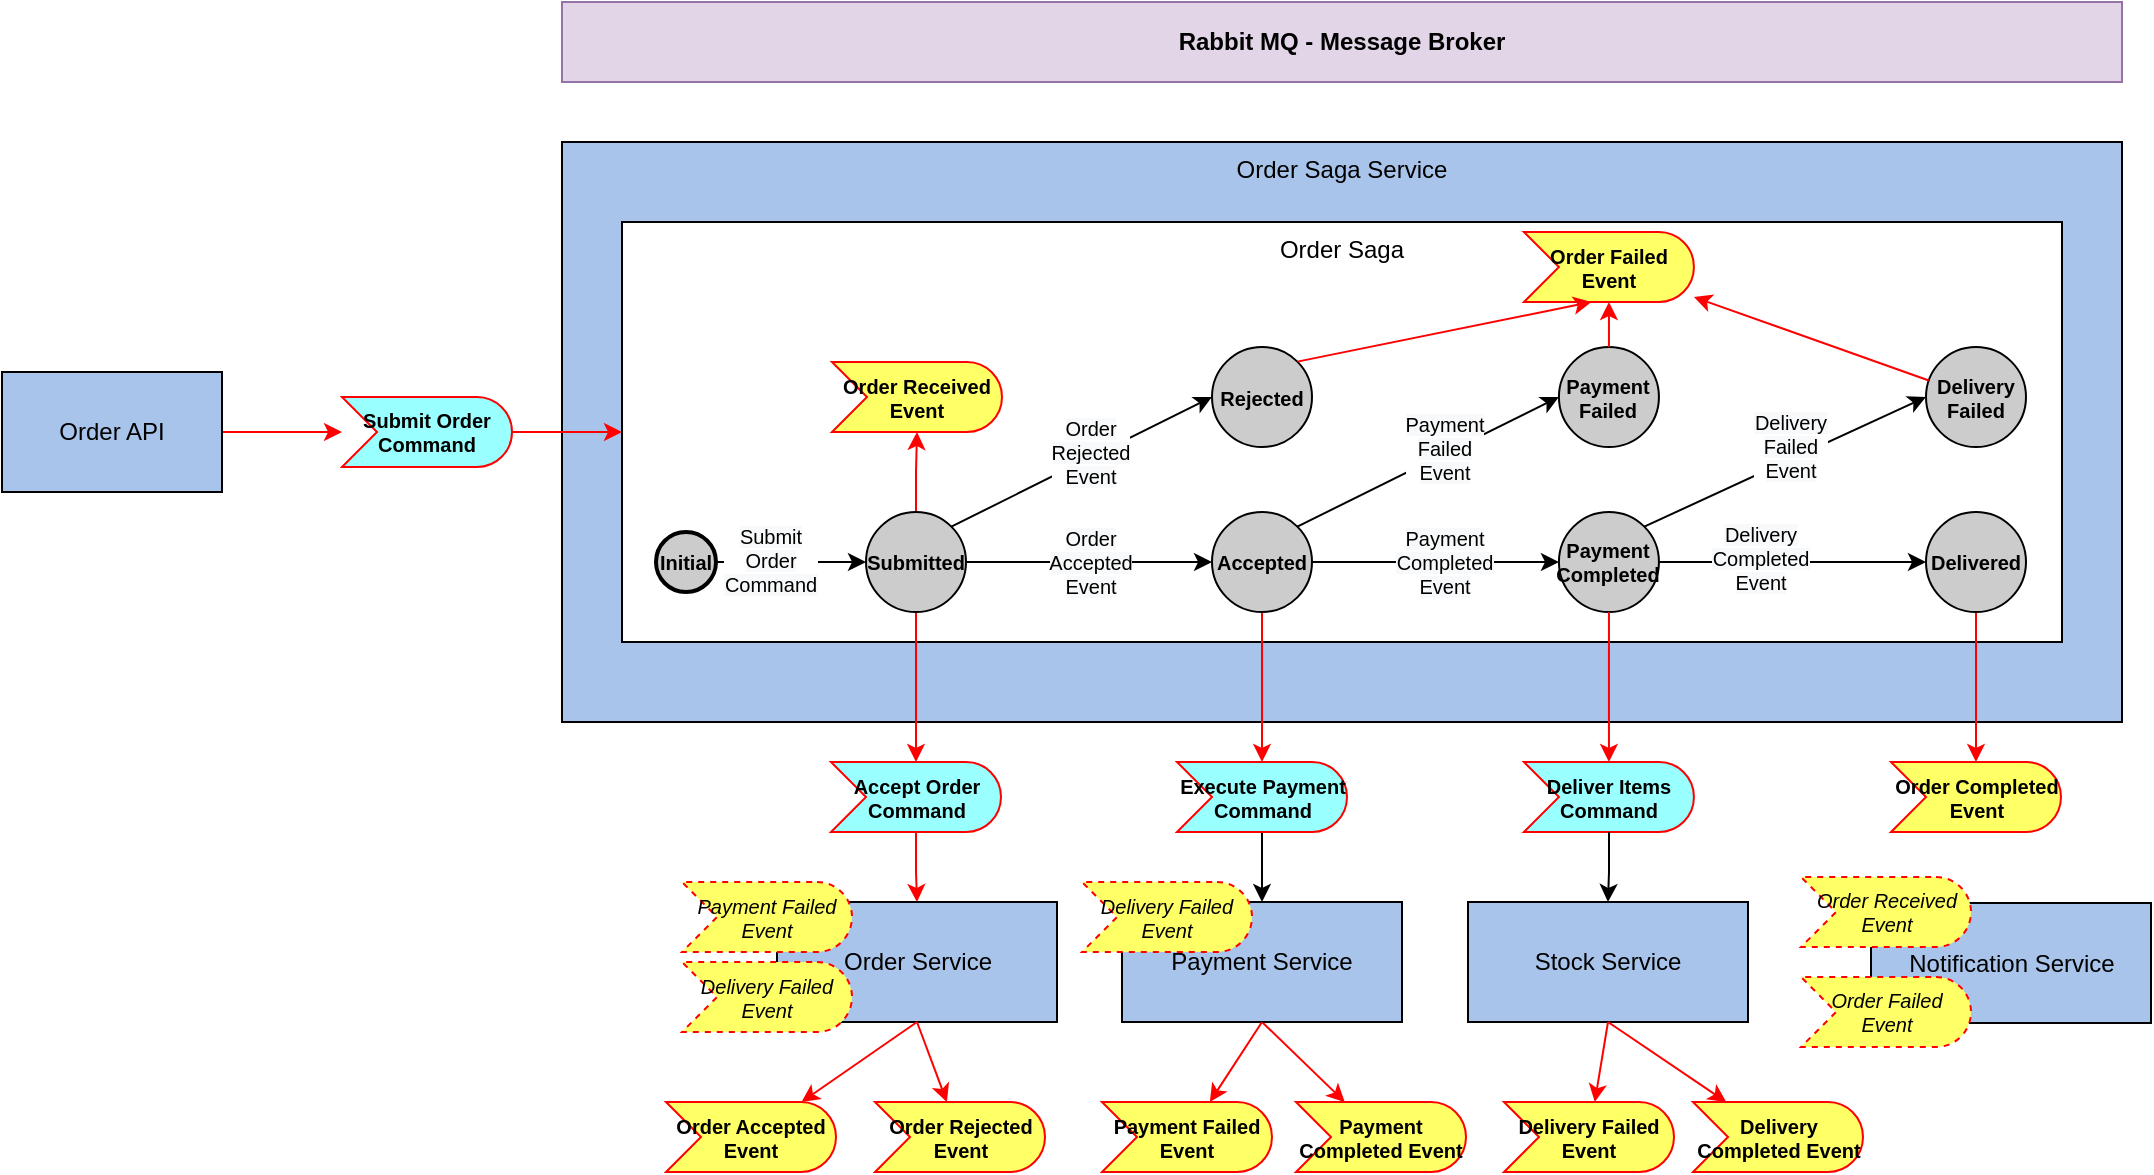 <mxfile version="12.4.2" type="device" pages="1"><diagram id="GezPKujUX3f_52H1NevE" name="Page-1"><mxGraphModel dx="1775" dy="1704" grid="1" gridSize="10" guides="1" tooltips="1" connect="1" arrows="1" fold="1" page="1" pageScale="1" pageWidth="850" pageHeight="1100" math="0" shadow="0"><root><mxCell id="0"/><mxCell id="1" parent="0"/><mxCell id="87j7KkpAVwyj7kq0tMne-2" value="Order Saga Service" style="rounded=0;whiteSpace=wrap;html=1;verticalAlign=top;fillColor=#A9C4EB;" parent="1" vertex="1"><mxGeometry x="50" y="-20" width="780" height="290" as="geometry"/></mxCell><mxCell id="87j7KkpAVwyj7kq0tMne-3" value="Order Saga" style="rounded=0;whiteSpace=wrap;html=1;verticalAlign=top;" parent="1" vertex="1"><mxGeometry x="80" y="20" width="720" height="210" as="geometry"/></mxCell><mxCell id="87j7KkpAVwyj7kq0tMne-4" value="Order Service" style="rounded=0;whiteSpace=wrap;html=1;fillColor=#A9C4EB;" parent="1" vertex="1"><mxGeometry x="157.5" y="360" width="140" height="60" as="geometry"/></mxCell><mxCell id="87j7KkpAVwyj7kq0tMne-28" value="" style="edgeStyle=orthogonalEdgeStyle;rounded=0;orthogonalLoop=1;jettySize=auto;html=1;fontSize=10;strokeColor=#FF0000;" parent="1" source="87j7KkpAVwyj7kq0tMne-5" target="87j7KkpAVwyj7kq0tMne-27" edge="1"><mxGeometry relative="1" as="geometry"/></mxCell><mxCell id="87j7KkpAVwyj7kq0tMne-5" value="Order API" style="rounded=0;whiteSpace=wrap;html=1;fillColor=#A9C4EB;" parent="1" vertex="1"><mxGeometry x="-230" y="95" width="110" height="60" as="geometry"/></mxCell><mxCell id="87j7KkpAVwyj7kq0tMne-14" style="edgeStyle=orthogonalEdgeStyle;rounded=0;orthogonalLoop=1;jettySize=auto;html=1;exitX=0.5;exitY=1;exitDx=0;exitDy=0;fontSize=10;strokeColor=#FF0000;" parent="1" source="87j7KkpAVwyj7kq0tMne-6" target="87j7KkpAVwyj7kq0tMne-13" edge="1"><mxGeometry relative="1" as="geometry"/></mxCell><mxCell id="87j7KkpAVwyj7kq0tMne-35" value="" style="edgeStyle=orthogonalEdgeStyle;rounded=0;orthogonalLoop=1;jettySize=auto;html=1;fontSize=10;strokeColor=#FF0000;" parent="1" source="87j7KkpAVwyj7kq0tMne-6" target="87j7KkpAVwyj7kq0tMne-33" edge="1"><mxGeometry relative="1" as="geometry"><mxPoint x="227" y="85" as="targetPoint"/></mxGeometry></mxCell><mxCell id="87j7KkpAVwyj7kq0tMne-6" value="Submitted" style="ellipse;whiteSpace=wrap;html=1;aspect=fixed;fontSize=10;fillColor=#CCCCCC;fontStyle=1" parent="1" vertex="1"><mxGeometry x="202" y="165" width="50" height="50" as="geometry"/></mxCell><mxCell id="87j7KkpAVwyj7kq0tMne-10" value="" style="edgeStyle=orthogonalEdgeStyle;rounded=0;orthogonalLoop=1;jettySize=auto;html=1;" parent="1" source="87j7KkpAVwyj7kq0tMne-7" target="87j7KkpAVwyj7kq0tMne-9" edge="1"><mxGeometry relative="1" as="geometry"/></mxCell><mxCell id="87j7KkpAVwyj7kq0tMne-40" value="&lt;span style=&quot;white-space: normal; background-color: rgb(248, 249, 250);&quot;&gt;Payment Completed Event&lt;/span&gt;" style="text;html=1;align=center;verticalAlign=middle;resizable=0;points=[];;labelBackgroundColor=#ffffff;fontSize=10;fontColor=#000000;" parent="87j7KkpAVwyj7kq0tMne-10" vertex="1" connectable="0"><mxGeometry x="-0.294" y="1" relative="1" as="geometry"><mxPoint x="22" y="1" as="offset"/></mxGeometry></mxCell><mxCell id="87j7KkpAVwyj7kq0tMne-31" value="" style="edgeStyle=orthogonalEdgeStyle;rounded=0;orthogonalLoop=1;jettySize=auto;html=1;fontSize=10;strokeColor=#FF0000;" parent="1" source="87j7KkpAVwyj7kq0tMne-7" target="87j7KkpAVwyj7kq0tMne-26" edge="1"><mxGeometry relative="1" as="geometry"><mxPoint x="400" y="295" as="targetPoint"/></mxGeometry></mxCell><mxCell id="87j7KkpAVwyj7kq0tMne-7" value="Accepted" style="ellipse;whiteSpace=wrap;html=1;aspect=fixed;fontSize=10;fillColor=#CCCCCC;fontStyle=1" parent="1" vertex="1"><mxGeometry x="375" y="165" width="50" height="50" as="geometry"/></mxCell><mxCell id="87j7KkpAVwyj7kq0tMne-12" value="" style="edgeStyle=orthogonalEdgeStyle;rounded=0;orthogonalLoop=1;jettySize=auto;html=1;entryX=0;entryY=0.5;entryDx=0;entryDy=0;entryPerimeter=0;" parent="1" source="87j7KkpAVwyj7kq0tMne-9" target="87j7KkpAVwyj7kq0tMne-51" edge="1"><mxGeometry relative="1" as="geometry"><mxPoint x="680" y="190" as="targetPoint"/></mxGeometry></mxCell><mxCell id="87j7KkpAVwyj7kq0tMne-46" value="&lt;span style=&quot;white-space: normal; background-color: rgb(248, 249, 250);&quot;&gt;Delivery Completed Event&lt;/span&gt;" style="text;html=1;align=center;verticalAlign=middle;resizable=0;points=[];;labelBackgroundColor=#ffffff;fontSize=10;fontColor=#000000;" parent="87j7KkpAVwyj7kq0tMne-12" vertex="1" connectable="0"><mxGeometry x="-0.24" y="2" relative="1" as="geometry"><mxPoint as="offset"/></mxGeometry></mxCell><mxCell id="87j7KkpAVwyj7kq0tMne-9" value="Payment Completed" style="ellipse;whiteSpace=wrap;html=1;aspect=fixed;fontSize=10;fillColor=#CCCCCC;fontStyle=1" parent="1" vertex="1"><mxGeometry x="548.47" y="165" width="50" height="50" as="geometry"/></mxCell><mxCell id="87j7KkpAVwyj7kq0tMne-21" value="" style="edgeStyle=orthogonalEdgeStyle;rounded=0;orthogonalLoop=1;jettySize=auto;html=1;fontSize=10;strokeColor=#FF0000;" parent="1" source="87j7KkpAVwyj7kq0tMne-13" target="87j7KkpAVwyj7kq0tMne-4" edge="1"><mxGeometry relative="1" as="geometry"/></mxCell><mxCell id="87j7KkpAVwyj7kq0tMne-13" value="Accept Order Command" style="html=1;outlineConnect=0;whiteSpace=wrap;fillColor=#99ffff;shape=mxgraph.archimate3.event;fontSize=10;fontStyle=1;strokeColor=#FF0000;" parent="1" vertex="1"><mxGeometry x="184.5" y="290" width="85" height="35" as="geometry"/></mxCell><mxCell id="87j7KkpAVwyj7kq0tMne-15" value="Initial" style="strokeWidth=2;html=1;shape=mxgraph.flowchart.start_1;whiteSpace=wrap;fontSize=10;fillColor=#CCCCCC;fontStyle=1" parent="1" vertex="1"><mxGeometry x="97" y="175" width="30" height="30" as="geometry"/></mxCell><mxCell id="87j7KkpAVwyj7kq0tMne-39" value="" style="rounded=0;orthogonalLoop=1;jettySize=auto;html=1;fontSize=10;fontColor=#0000FF;exitX=0.5;exitY=1;exitDx=0;exitDy=0;strokeColor=#FF0000;" parent="1" source="87j7KkpAVwyj7kq0tMne-18" target="87j7KkpAVwyj7kq0tMne-37" edge="1"><mxGeometry relative="1" as="geometry"><mxPoint x="400" y="500" as="targetPoint"/></mxGeometry></mxCell><mxCell id="87j7KkpAVwyj7kq0tMne-18" value="Payment Service" style="rounded=0;whiteSpace=wrap;html=1;fillColor=#A9C4EB;" parent="1" vertex="1"><mxGeometry x="330" y="360" width="140" height="60" as="geometry"/></mxCell><mxCell id="87j7KkpAVwyj7kq0tMne-19" value="Stock Service" style="rounded=0;whiteSpace=wrap;html=1;fillColor=#A9C4EB;" parent="1" vertex="1"><mxGeometry x="503" y="360" width="140" height="60" as="geometry"/></mxCell><mxCell id="87j7KkpAVwyj7kq0tMne-22" value="Order Accepted Event" style="html=1;outlineConnect=0;whiteSpace=wrap;fillColor=#FFFF66;shape=mxgraph.archimate3.event;fontSize=10;fontStyle=1;strokeColor=#FF0000;" parent="1" vertex="1"><mxGeometry x="102" y="460" width="85" height="35" as="geometry"/></mxCell><mxCell id="87j7KkpAVwyj7kq0tMne-23" value="" style="rounded=0;orthogonalLoop=1;jettySize=auto;html=1;exitX=0.5;exitY=1;exitDx=0;exitDy=0;fontSize=10;strokeColor=#FF0000;" parent="1" source="87j7KkpAVwyj7kq0tMne-4" target="87j7KkpAVwyj7kq0tMne-22" edge="1"><mxGeometry relative="1" as="geometry"><mxPoint x="228" y="298" as="sourcePoint"/><mxPoint x="184" y="370" as="targetPoint"/></mxGeometry></mxCell><mxCell id="87j7KkpAVwyj7kq0tMne-32" value="" style="edgeStyle=orthogonalEdgeStyle;rounded=0;orthogonalLoop=1;jettySize=auto;html=1;fontSize=10;" parent="1" source="87j7KkpAVwyj7kq0tMne-26" target="87j7KkpAVwyj7kq0tMne-18" edge="1"><mxGeometry relative="1" as="geometry"/></mxCell><mxCell id="87j7KkpAVwyj7kq0tMne-26" value="Execute Payment Command" style="html=1;outlineConnect=0;whiteSpace=wrap;fillColor=#99ffff;shape=mxgraph.archimate3.event;fontSize=10;fontStyle=1;strokeColor=#FF0000;" parent="1" vertex="1"><mxGeometry x="357.5" y="290" width="85" height="35" as="geometry"/></mxCell><mxCell id="87j7KkpAVwyj7kq0tMne-29" value="" style="edgeStyle=orthogonalEdgeStyle;rounded=0;orthogonalLoop=1;jettySize=auto;html=1;fontSize=10;strokeColor=#FF0000;" parent="1" source="87j7KkpAVwyj7kq0tMne-27" target="87j7KkpAVwyj7kq0tMne-3" edge="1"><mxGeometry relative="1" as="geometry"/></mxCell><mxCell id="87j7KkpAVwyj7kq0tMne-27" value="Submit Order Command" style="html=1;outlineConnect=0;whiteSpace=wrap;fillColor=#99ffff;shape=mxgraph.archimate3.event;fontSize=10;fontStyle=1;strokeColor=#FF0000;" parent="1" vertex="1"><mxGeometry x="-60" y="107.5" width="85" height="35" as="geometry"/></mxCell><mxCell id="87j7KkpAVwyj7kq0tMne-33" value="Order Received Event" style="html=1;outlineConnect=0;whiteSpace=wrap;fillColor=#FFFF66;shape=mxgraph.archimate3.event;fontSize=10;fontStyle=1;strokeColor=#FF0000;" parent="1" vertex="1"><mxGeometry x="185" y="90" width="85" height="35" as="geometry"/></mxCell><mxCell id="87j7KkpAVwyj7kq0tMne-37" value="Payment Completed Event" style="html=1;outlineConnect=0;whiteSpace=wrap;fillColor=#FFFF66;shape=mxgraph.archimate3.event;fontSize=10;fontStyle=1;strokeColor=#FF0000;" parent="1" vertex="1"><mxGeometry x="417" y="460" width="85" height="35" as="geometry"/></mxCell><mxCell id="87j7KkpAVwyj7kq0tMne-41" value="Deliver Items Command" style="html=1;outlineConnect=0;whiteSpace=wrap;fillColor=#99ffff;shape=mxgraph.archimate3.event;fontSize=10;fontStyle=1;strokeColor=#FF0000;" parent="1" vertex="1"><mxGeometry x="530.97" y="290" width="85" height="35" as="geometry"/></mxCell><mxCell id="87j7KkpAVwyj7kq0tMne-42" value="" style="edgeStyle=orthogonalEdgeStyle;rounded=0;orthogonalLoop=1;jettySize=auto;html=1;fontSize=10;exitX=0.5;exitY=1;exitDx=0;exitDy=0;strokeColor=#FF0000;" parent="1" source="87j7KkpAVwyj7kq0tMne-9" target="87j7KkpAVwyj7kq0tMne-41" edge="1"><mxGeometry relative="1" as="geometry"><mxPoint x="408.47" y="225" as="sourcePoint"/><mxPoint x="408.47" y="300" as="targetPoint"/></mxGeometry></mxCell><mxCell id="87j7KkpAVwyj7kq0tMne-43" value="" style="edgeStyle=orthogonalEdgeStyle;rounded=0;orthogonalLoop=1;jettySize=auto;html=1;fontSize=10;entryX=0.5;entryY=0;entryDx=0;entryDy=0;" parent="1" source="87j7KkpAVwyj7kq0tMne-41" target="87j7KkpAVwyj7kq0tMne-19" edge="1"><mxGeometry relative="1" as="geometry"><mxPoint x="547" y="345" as="sourcePoint"/><mxPoint x="572" y="300" as="targetPoint"/></mxGeometry></mxCell><mxCell id="87j7KkpAVwyj7kq0tMne-44" value="Delivery Completed Event" style="html=1;outlineConnect=0;whiteSpace=wrap;fillColor=#FFFF66;shape=mxgraph.archimate3.event;fontSize=10;fontStyle=1;strokeColor=#FF0000;" parent="1" vertex="1"><mxGeometry x="615.5" y="460" width="85" height="35" as="geometry"/></mxCell><mxCell id="87j7KkpAVwyj7kq0tMne-45" value="" style="rounded=0;orthogonalLoop=1;jettySize=auto;html=1;fontSize=10;fontColor=#0000FF;exitX=0.5;exitY=1;exitDx=0;exitDy=0;strokeColor=#FF0000;" parent="1" source="87j7KkpAVwyj7kq0tMne-19" target="87j7KkpAVwyj7kq0tMne-44" edge="1"><mxGeometry relative="1" as="geometry"><mxPoint x="408" y="430" as="sourcePoint"/><mxPoint x="408" y="470" as="targetPoint"/></mxGeometry></mxCell><mxCell id="87j7KkpAVwyj7kq0tMne-47" value="" style="edgeStyle=orthogonalEdgeStyle;rounded=0;orthogonalLoop=1;jettySize=auto;html=1;exitX=1;exitY=0.5;exitDx=0;exitDy=0;" parent="1" source="87j7KkpAVwyj7kq0tMne-6" target="87j7KkpAVwyj7kq0tMne-7" edge="1"><mxGeometry relative="1" as="geometry"><mxPoint x="475" y="200" as="sourcePoint"/><mxPoint x="420" y="190" as="targetPoint"/></mxGeometry></mxCell><mxCell id="87j7KkpAVwyj7kq0tMne-48" value="&lt;span style=&quot;white-space: normal; background-color: rgb(248, 249, 250);&quot;&gt;Order Accepted Event&lt;/span&gt;" style="text;html=1;align=center;verticalAlign=middle;resizable=0;points=[];;labelBackgroundColor=#ffffff;fontSize=10;fontColor=#000000;" parent="87j7KkpAVwyj7kq0tMne-47" vertex="1" connectable="0"><mxGeometry x="-0.294" y="1" relative="1" as="geometry"><mxPoint x="18" y="1" as="offset"/></mxGeometry></mxCell><mxCell id="87j7KkpAVwyj7kq0tMne-49" value="" style="edgeStyle=orthogonalEdgeStyle;rounded=0;orthogonalLoop=1;jettySize=auto;html=1;exitX=1;exitY=0.5;exitDx=0;exitDy=0;exitPerimeter=0;entryX=0;entryY=0.5;entryDx=0;entryDy=0;" parent="1" source="87j7KkpAVwyj7kq0tMne-15" target="87j7KkpAVwyj7kq0tMne-6" edge="1"><mxGeometry relative="1" as="geometry"><mxPoint x="300" y="200" as="sourcePoint"/><mxPoint x="425" y="200" as="targetPoint"/></mxGeometry></mxCell><mxCell id="87j7KkpAVwyj7kq0tMne-50" value="&lt;span style=&quot;white-space: normal; background-color: rgb(248, 249, 250);&quot;&gt;Submit Order Command&lt;/span&gt;" style="text;html=1;align=center;verticalAlign=middle;resizable=0;points=[];;labelBackgroundColor=#ffffff;fontSize=10;fontColor=#000000;" parent="87j7KkpAVwyj7kq0tMne-49" vertex="1" connectable="0"><mxGeometry x="-0.294" y="1" relative="1" as="geometry"><mxPoint as="offset"/></mxGeometry></mxCell><mxCell id="87j7KkpAVwyj7kq0tMne-54" value="" style="edgeStyle=orthogonalEdgeStyle;rounded=0;orthogonalLoop=1;jettySize=auto;html=1;fontSize=10;fontColor=#0000FF;strokeColor=#FF0000;" parent="1" source="87j7KkpAVwyj7kq0tMne-51" target="87j7KkpAVwyj7kq0tMne-52" edge="1"><mxGeometry relative="1" as="geometry"><mxPoint x="757" y="95" as="targetPoint"/></mxGeometry></mxCell><mxCell id="87j7KkpAVwyj7kq0tMne-51" value="Delivered" style="strokeWidth=1;html=1;shape=mxgraph.flowchart.start_1;whiteSpace=wrap;fontSize=10;fillColor=#CCCCCC;aspect=fixed;fontStyle=1" parent="1" vertex="1"><mxGeometry x="732" y="165" width="50" height="50" as="geometry"/></mxCell><mxCell id="87j7KkpAVwyj7kq0tMne-52" value="Order Completed Event" style="html=1;outlineConnect=0;whiteSpace=wrap;fillColor=#FFFF66;shape=mxgraph.archimate3.event;fontSize=10;fontStyle=1;strokeColor=#FF0000;" parent="1" vertex="1"><mxGeometry x="714.5" y="290" width="85" height="35" as="geometry"/></mxCell><mxCell id="87j7KkpAVwyj7kq0tMne-55" value="Rabbit MQ - Message Broker" style="rounded=0;whiteSpace=wrap;html=1;fillColor=#e1d5e7;strokeColor=#9673a6;fontStyle=1" parent="1" vertex="1"><mxGeometry x="50" y="-90" width="780" height="40" as="geometry"/></mxCell><mxCell id="EsoXdt6uDlxLcYupRcY8-1" value="Order Rejected Event" style="html=1;outlineConnect=0;whiteSpace=wrap;fillColor=#FFFF66;shape=mxgraph.archimate3.event;fontSize=10;fontStyle=1;strokeColor=#FF0000;" vertex="1" parent="1"><mxGeometry x="206.5" y="460" width="85" height="35" as="geometry"/></mxCell><mxCell id="EsoXdt6uDlxLcYupRcY8-2" value="" style="rounded=0;orthogonalLoop=1;jettySize=auto;html=1;exitX=0.5;exitY=1;exitDx=0;exitDy=0;fontSize=10;strokeColor=#FF0000;" edge="1" parent="1" source="87j7KkpAVwyj7kq0tMne-4" target="EsoXdt6uDlxLcYupRcY8-1"><mxGeometry relative="1" as="geometry"><mxPoint x="237" y="430" as="sourcePoint"/><mxPoint x="172" y="470" as="targetPoint"/></mxGeometry></mxCell><mxCell id="EsoXdt6uDlxLcYupRcY8-3" value="Rejected" style="ellipse;whiteSpace=wrap;html=1;aspect=fixed;fontSize=10;fillColor=#CCCCCC;fontStyle=1" vertex="1" parent="1"><mxGeometry x="375" y="82.5" width="50" height="50" as="geometry"/></mxCell><mxCell id="EsoXdt6uDlxLcYupRcY8-4" value="" style="rounded=0;orthogonalLoop=1;jettySize=auto;html=1;exitX=1;exitY=0;exitDx=0;exitDy=0;entryX=0;entryY=0.5;entryDx=0;entryDy=0;" edge="1" parent="1" source="87j7KkpAVwyj7kq0tMne-6" target="EsoXdt6uDlxLcYupRcY8-3"><mxGeometry relative="1" as="geometry"><mxPoint x="262" y="200" as="sourcePoint"/><mxPoint x="375" y="200" as="targetPoint"/></mxGeometry></mxCell><mxCell id="EsoXdt6uDlxLcYupRcY8-5" value="&lt;span style=&quot;white-space: normal; background-color: rgb(248, 249, 250);&quot;&gt;Order Rejected Event&lt;/span&gt;" style="text;html=1;align=center;verticalAlign=middle;resizable=0;points=[];;labelBackgroundColor=#ffffff;fontSize=10;fontColor=#000000;" vertex="1" connectable="0" parent="EsoXdt6uDlxLcYupRcY8-4"><mxGeometry x="-0.294" y="1" relative="1" as="geometry"><mxPoint x="23.54" y="-13.68" as="offset"/></mxGeometry></mxCell><mxCell id="EsoXdt6uDlxLcYupRcY8-6" value="Payment Failed" style="ellipse;whiteSpace=wrap;html=1;aspect=fixed;fontSize=10;fillColor=#CCCCCC;fontStyle=1" vertex="1" parent="1"><mxGeometry x="548.47" y="82.5" width="50" height="50" as="geometry"/></mxCell><mxCell id="EsoXdt6uDlxLcYupRcY8-7" value="" style="rounded=0;orthogonalLoop=1;jettySize=auto;html=1;entryX=0;entryY=0.5;entryDx=0;entryDy=0;exitX=1;exitY=0;exitDx=0;exitDy=0;" edge="1" parent="1" source="87j7KkpAVwyj7kq0tMne-7" target="EsoXdt6uDlxLcYupRcY8-6"><mxGeometry relative="1" as="geometry"><mxPoint x="425" y="200" as="sourcePoint"/><mxPoint x="547" y="200" as="targetPoint"/></mxGeometry></mxCell><mxCell id="EsoXdt6uDlxLcYupRcY8-8" value="&lt;span style=&quot;white-space: normal; background-color: rgb(248, 249, 250);&quot;&gt;Payment Failed Event&lt;/span&gt;" style="text;html=1;align=center;verticalAlign=middle;resizable=0;points=[];;labelBackgroundColor=#ffffff;fontSize=10;fontColor=#000000;" vertex="1" connectable="0" parent="EsoXdt6uDlxLcYupRcY8-7"><mxGeometry x="-0.294" y="1" relative="1" as="geometry"><mxPoint x="27.18" y="-16.08" as="offset"/></mxGeometry></mxCell><mxCell id="EsoXdt6uDlxLcYupRcY8-11" value="Payment Failed Event" style="html=1;outlineConnect=0;whiteSpace=wrap;fillColor=#FFFF66;shape=mxgraph.archimate3.event;fontSize=10;fontStyle=1;strokeColor=#FF0000;" vertex="1" parent="1"><mxGeometry x="320" y="460" width="85" height="35" as="geometry"/></mxCell><mxCell id="EsoXdt6uDlxLcYupRcY8-12" value="" style="rounded=0;orthogonalLoop=1;jettySize=auto;html=1;fontSize=10;fontColor=#0000FF;exitX=0.5;exitY=1;exitDx=0;exitDy=0;strokeColor=#FF0000;" edge="1" parent="1" source="87j7KkpAVwyj7kq0tMne-18" target="EsoXdt6uDlxLcYupRcY8-11"><mxGeometry relative="1" as="geometry"><mxPoint x="380" y="470" as="targetPoint"/><mxPoint x="397.143" y="430" as="sourcePoint"/></mxGeometry></mxCell><mxCell id="EsoXdt6uDlxLcYupRcY8-13" value="Delivery Failed" style="ellipse;whiteSpace=wrap;html=1;aspect=fixed;fontSize=10;fillColor=#CCCCCC;fontStyle=1" vertex="1" parent="1"><mxGeometry x="732" y="82.5" width="50" height="50" as="geometry"/></mxCell><mxCell id="EsoXdt6uDlxLcYupRcY8-14" value="" style="rounded=0;orthogonalLoop=1;jettySize=auto;html=1;entryX=0;entryY=0.5;entryDx=0;entryDy=0;exitX=1;exitY=0;exitDx=0;exitDy=0;" edge="1" parent="1" source="87j7KkpAVwyj7kq0tMne-9" target="EsoXdt6uDlxLcYupRcY8-13"><mxGeometry relative="1" as="geometry"><mxPoint x="680" y="200" as="targetPoint"/><mxPoint x="597" y="200" as="sourcePoint"/></mxGeometry></mxCell><mxCell id="EsoXdt6uDlxLcYupRcY8-15" value="&lt;span style=&quot;white-space: normal; background-color: rgb(248, 249, 250);&quot;&gt;Delivery Failed Event&lt;/span&gt;" style="text;html=1;align=center;verticalAlign=middle;resizable=0;points=[];;labelBackgroundColor=#ffffff;fontSize=10;fontColor=#000000;" vertex="1" connectable="0" parent="EsoXdt6uDlxLcYupRcY8-14"><mxGeometry x="-0.24" y="2" relative="1" as="geometry"><mxPoint x="19.37" y="-13.71" as="offset"/></mxGeometry></mxCell><mxCell id="EsoXdt6uDlxLcYupRcY8-18" value="Delivery Failed Event" style="html=1;outlineConnect=0;whiteSpace=wrap;fillColor=#FFFF66;shape=mxgraph.archimate3.event;fontSize=10;fontStyle=1;strokeColor=#FF0000;" vertex="1" parent="1"><mxGeometry x="521" y="460" width="85" height="35" as="geometry"/></mxCell><mxCell id="EsoXdt6uDlxLcYupRcY8-19" value="" style="rounded=0;orthogonalLoop=1;jettySize=auto;html=1;fontSize=10;fontColor=#0000FF;exitX=0.5;exitY=1;exitDx=0;exitDy=0;strokeColor=#FF0000;" edge="1" parent="1" source="87j7KkpAVwyj7kq0tMne-19" target="EsoXdt6uDlxLcYupRcY8-18"><mxGeometry relative="1" as="geometry"><mxPoint x="583" y="430" as="sourcePoint"/><mxPoint x="583" y="470" as="targetPoint"/></mxGeometry></mxCell><mxCell id="EsoXdt6uDlxLcYupRcY8-23" value="Order Failed Event" style="html=1;outlineConnect=0;whiteSpace=wrap;fillColor=#FFFF66;shape=mxgraph.archimate3.event;fontSize=10;fontStyle=1;strokeColor=#FF0000;" vertex="1" parent="1"><mxGeometry x="530.97" y="25" width="85" height="35" as="geometry"/></mxCell><mxCell id="EsoXdt6uDlxLcYupRcY8-24" value="" style="rounded=0;orthogonalLoop=1;jettySize=auto;html=1;fontSize=10;fontColor=#0000FF;exitX=1;exitY=0;exitDx=0;exitDy=0;entryX=0;entryY=0;entryDx=33.75;entryDy=35;entryPerimeter=0;strokeColor=#FF0000;" edge="1" parent="1" source="EsoXdt6uDlxLcYupRcY8-3" target="EsoXdt6uDlxLcYupRcY8-23"><mxGeometry relative="1" as="geometry"><mxPoint x="705" y="310" as="targetPoint"/><mxPoint x="705" y="225" as="sourcePoint"/></mxGeometry></mxCell><mxCell id="EsoXdt6uDlxLcYupRcY8-25" value="" style="rounded=0;orthogonalLoop=1;jettySize=auto;html=1;fontSize=10;fontColor=#0000FF;strokeColor=#FF0000;" edge="1" parent="1" source="EsoXdt6uDlxLcYupRcY8-6" target="EsoXdt6uDlxLcYupRcY8-23"><mxGeometry relative="1" as="geometry"><mxPoint x="565.22" y="55" as="targetPoint"/><mxPoint x="429.148" y="99.822" as="sourcePoint"/></mxGeometry></mxCell><mxCell id="EsoXdt6uDlxLcYupRcY8-26" value="" style="rounded=0;orthogonalLoop=1;jettySize=auto;html=1;fontSize=10;fontColor=#0000FF;strokeColor=#FF0000;" edge="1" parent="1" source="EsoXdt6uDlxLcYupRcY8-13" target="EsoXdt6uDlxLcYupRcY8-23"><mxGeometry relative="1" as="geometry"><mxPoint x="564.578" y="55" as="targetPoint"/><mxPoint x="569.195" y="92.658" as="sourcePoint"/></mxGeometry></mxCell><mxCell id="EsoXdt6uDlxLcYupRcY8-27" value="Payment Failed Event" style="html=1;outlineConnect=0;whiteSpace=wrap;fillColor=#FFFF66;shape=mxgraph.archimate3.event;fontSize=10;dashed=1;fontStyle=2;strokeColor=#FF0000;" vertex="1" parent="1"><mxGeometry x="110" y="350" width="85" height="35" as="geometry"/></mxCell><mxCell id="EsoXdt6uDlxLcYupRcY8-28" value="Delivery Failed Event" style="html=1;outlineConnect=0;whiteSpace=wrap;fillColor=#FFFF66;shape=mxgraph.archimate3.event;fontSize=10;dashed=1;fontStyle=2;strokeColor=#FF0000;" vertex="1" parent="1"><mxGeometry x="110" y="390" width="85" height="35" as="geometry"/></mxCell><mxCell id="EsoXdt6uDlxLcYupRcY8-31" value="Delivery Failed Event" style="html=1;outlineConnect=0;whiteSpace=wrap;fillColor=#FFFF66;shape=mxgraph.archimate3.event;fontSize=10;dashed=1;fontStyle=2;strokeColor=#FF0000;" vertex="1" parent="1"><mxGeometry x="310" y="350" width="85" height="35" as="geometry"/></mxCell><mxCell id="EsoXdt6uDlxLcYupRcY8-32" value="Notification Service" style="rounded=0;whiteSpace=wrap;html=1;fillColor=#A9C4EB;" vertex="1" parent="1"><mxGeometry x="704.5" y="360.5" width="140" height="60" as="geometry"/></mxCell><mxCell id="EsoXdt6uDlxLcYupRcY8-33" value="Order Received Event" style="html=1;outlineConnect=0;whiteSpace=wrap;fillColor=#FFFF66;shape=mxgraph.archimate3.event;fontSize=10;dashed=1;fontStyle=2;strokeColor=#FF0000;" vertex="1" parent="1"><mxGeometry x="669.5" y="347.5" width="85" height="35" as="geometry"/></mxCell><mxCell id="EsoXdt6uDlxLcYupRcY8-34" value="Order Failed Event" style="html=1;outlineConnect=0;whiteSpace=wrap;fillColor=#FFFF66;shape=mxgraph.archimate3.event;fontSize=10;dashed=1;fontStyle=2;strokeColor=#FF0000;" vertex="1" parent="1"><mxGeometry x="669.5" y="397.5" width="85" height="35" as="geometry"/></mxCell></root></mxGraphModel></diagram></mxfile>